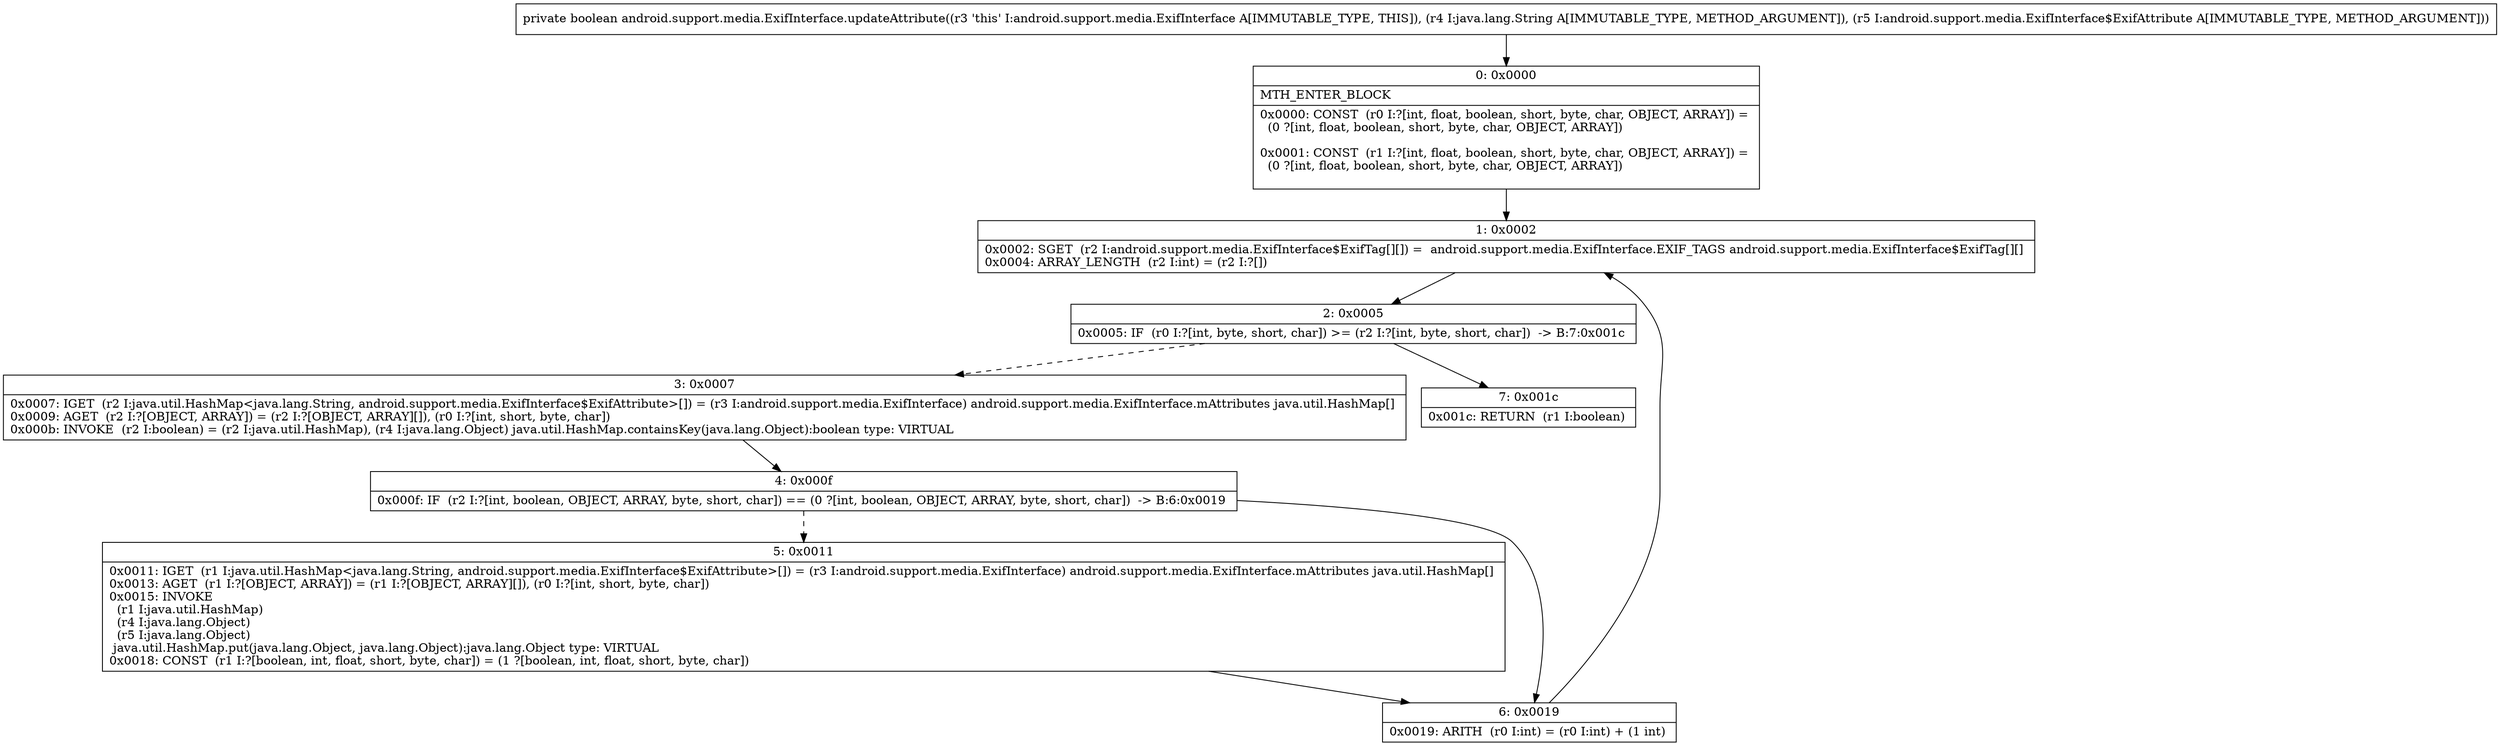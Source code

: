 digraph "CFG forandroid.support.media.ExifInterface.updateAttribute(Ljava\/lang\/String;Landroid\/support\/media\/ExifInterface$ExifAttribute;)Z" {
Node_0 [shape=record,label="{0\:\ 0x0000|MTH_ENTER_BLOCK\l|0x0000: CONST  (r0 I:?[int, float, boolean, short, byte, char, OBJECT, ARRAY]) = \l  (0 ?[int, float, boolean, short, byte, char, OBJECT, ARRAY])\l \l0x0001: CONST  (r1 I:?[int, float, boolean, short, byte, char, OBJECT, ARRAY]) = \l  (0 ?[int, float, boolean, short, byte, char, OBJECT, ARRAY])\l \l}"];
Node_1 [shape=record,label="{1\:\ 0x0002|0x0002: SGET  (r2 I:android.support.media.ExifInterface$ExifTag[][]) =  android.support.media.ExifInterface.EXIF_TAGS android.support.media.ExifInterface$ExifTag[][] \l0x0004: ARRAY_LENGTH  (r2 I:int) = (r2 I:?[]) \l}"];
Node_2 [shape=record,label="{2\:\ 0x0005|0x0005: IF  (r0 I:?[int, byte, short, char]) \>= (r2 I:?[int, byte, short, char])  \-\> B:7:0x001c \l}"];
Node_3 [shape=record,label="{3\:\ 0x0007|0x0007: IGET  (r2 I:java.util.HashMap\<java.lang.String, android.support.media.ExifInterface$ExifAttribute\>[]) = (r3 I:android.support.media.ExifInterface) android.support.media.ExifInterface.mAttributes java.util.HashMap[] \l0x0009: AGET  (r2 I:?[OBJECT, ARRAY]) = (r2 I:?[OBJECT, ARRAY][]), (r0 I:?[int, short, byte, char]) \l0x000b: INVOKE  (r2 I:boolean) = (r2 I:java.util.HashMap), (r4 I:java.lang.Object) java.util.HashMap.containsKey(java.lang.Object):boolean type: VIRTUAL \l}"];
Node_4 [shape=record,label="{4\:\ 0x000f|0x000f: IF  (r2 I:?[int, boolean, OBJECT, ARRAY, byte, short, char]) == (0 ?[int, boolean, OBJECT, ARRAY, byte, short, char])  \-\> B:6:0x0019 \l}"];
Node_5 [shape=record,label="{5\:\ 0x0011|0x0011: IGET  (r1 I:java.util.HashMap\<java.lang.String, android.support.media.ExifInterface$ExifAttribute\>[]) = (r3 I:android.support.media.ExifInterface) android.support.media.ExifInterface.mAttributes java.util.HashMap[] \l0x0013: AGET  (r1 I:?[OBJECT, ARRAY]) = (r1 I:?[OBJECT, ARRAY][]), (r0 I:?[int, short, byte, char]) \l0x0015: INVOKE  \l  (r1 I:java.util.HashMap)\l  (r4 I:java.lang.Object)\l  (r5 I:java.lang.Object)\l java.util.HashMap.put(java.lang.Object, java.lang.Object):java.lang.Object type: VIRTUAL \l0x0018: CONST  (r1 I:?[boolean, int, float, short, byte, char]) = (1 ?[boolean, int, float, short, byte, char]) \l}"];
Node_6 [shape=record,label="{6\:\ 0x0019|0x0019: ARITH  (r0 I:int) = (r0 I:int) + (1 int) \l}"];
Node_7 [shape=record,label="{7\:\ 0x001c|0x001c: RETURN  (r1 I:boolean) \l}"];
MethodNode[shape=record,label="{private boolean android.support.media.ExifInterface.updateAttribute((r3 'this' I:android.support.media.ExifInterface A[IMMUTABLE_TYPE, THIS]), (r4 I:java.lang.String A[IMMUTABLE_TYPE, METHOD_ARGUMENT]), (r5 I:android.support.media.ExifInterface$ExifAttribute A[IMMUTABLE_TYPE, METHOD_ARGUMENT])) }"];
MethodNode -> Node_0;
Node_0 -> Node_1;
Node_1 -> Node_2;
Node_2 -> Node_3[style=dashed];
Node_2 -> Node_7;
Node_3 -> Node_4;
Node_4 -> Node_5[style=dashed];
Node_4 -> Node_6;
Node_5 -> Node_6;
Node_6 -> Node_1;
}

